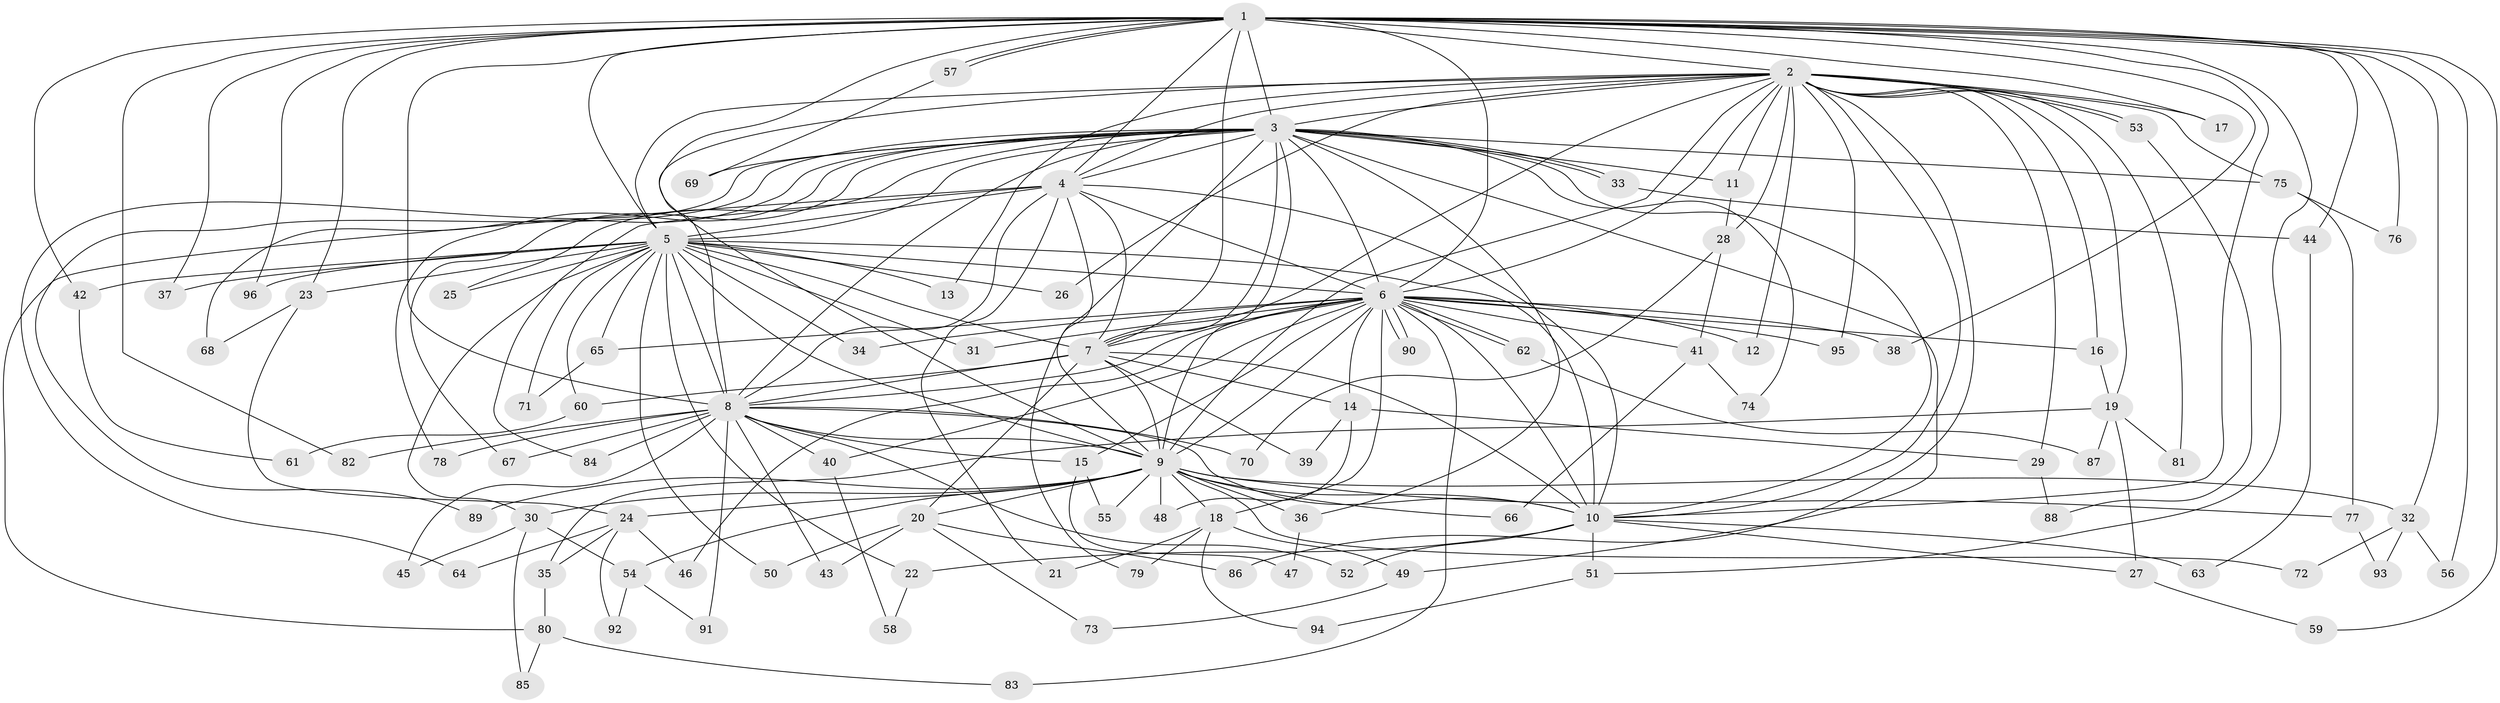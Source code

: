 // Generated by graph-tools (version 1.1) at 2025/43/03/09/25 04:43:44]
// undirected, 96 vertices, 217 edges
graph export_dot {
graph [start="1"]
  node [color=gray90,style=filled];
  1;
  2;
  3;
  4;
  5;
  6;
  7;
  8;
  9;
  10;
  11;
  12;
  13;
  14;
  15;
  16;
  17;
  18;
  19;
  20;
  21;
  22;
  23;
  24;
  25;
  26;
  27;
  28;
  29;
  30;
  31;
  32;
  33;
  34;
  35;
  36;
  37;
  38;
  39;
  40;
  41;
  42;
  43;
  44;
  45;
  46;
  47;
  48;
  49;
  50;
  51;
  52;
  53;
  54;
  55;
  56;
  57;
  58;
  59;
  60;
  61;
  62;
  63;
  64;
  65;
  66;
  67;
  68;
  69;
  70;
  71;
  72;
  73;
  74;
  75;
  76;
  77;
  78;
  79;
  80;
  81;
  82;
  83;
  84;
  85;
  86;
  87;
  88;
  89;
  90;
  91;
  92;
  93;
  94;
  95;
  96;
  1 -- 2;
  1 -- 3;
  1 -- 4;
  1 -- 5;
  1 -- 6;
  1 -- 7;
  1 -- 8;
  1 -- 9;
  1 -- 10;
  1 -- 17;
  1 -- 23;
  1 -- 32;
  1 -- 37;
  1 -- 38;
  1 -- 42;
  1 -- 44;
  1 -- 51;
  1 -- 56;
  1 -- 57;
  1 -- 57;
  1 -- 59;
  1 -- 76;
  1 -- 82;
  1 -- 96;
  2 -- 3;
  2 -- 4;
  2 -- 5;
  2 -- 6;
  2 -- 7;
  2 -- 8;
  2 -- 9;
  2 -- 10;
  2 -- 11;
  2 -- 12;
  2 -- 13;
  2 -- 16;
  2 -- 17;
  2 -- 19;
  2 -- 26;
  2 -- 28;
  2 -- 29;
  2 -- 53;
  2 -- 53;
  2 -- 75;
  2 -- 81;
  2 -- 86;
  2 -- 95;
  3 -- 4;
  3 -- 5;
  3 -- 6;
  3 -- 7;
  3 -- 8;
  3 -- 9;
  3 -- 10;
  3 -- 11;
  3 -- 25;
  3 -- 33;
  3 -- 33;
  3 -- 36;
  3 -- 49;
  3 -- 64;
  3 -- 67;
  3 -- 68;
  3 -- 69;
  3 -- 74;
  3 -- 75;
  3 -- 78;
  3 -- 79;
  3 -- 89;
  4 -- 5;
  4 -- 6;
  4 -- 7;
  4 -- 8;
  4 -- 9;
  4 -- 10;
  4 -- 21;
  4 -- 80;
  4 -- 84;
  5 -- 6;
  5 -- 7;
  5 -- 8;
  5 -- 9;
  5 -- 10;
  5 -- 13;
  5 -- 22;
  5 -- 23;
  5 -- 25;
  5 -- 26;
  5 -- 30;
  5 -- 31;
  5 -- 34;
  5 -- 37;
  5 -- 42;
  5 -- 50;
  5 -- 60;
  5 -- 65;
  5 -- 71;
  5 -- 96;
  6 -- 7;
  6 -- 8;
  6 -- 9;
  6 -- 10;
  6 -- 12;
  6 -- 14;
  6 -- 15;
  6 -- 16;
  6 -- 18;
  6 -- 31;
  6 -- 34;
  6 -- 38;
  6 -- 40;
  6 -- 41;
  6 -- 46;
  6 -- 62;
  6 -- 62;
  6 -- 65;
  6 -- 83;
  6 -- 90;
  6 -- 90;
  6 -- 95;
  7 -- 8;
  7 -- 9;
  7 -- 10;
  7 -- 14;
  7 -- 20;
  7 -- 39;
  7 -- 60;
  8 -- 9;
  8 -- 10;
  8 -- 15;
  8 -- 40;
  8 -- 43;
  8 -- 45;
  8 -- 52;
  8 -- 67;
  8 -- 70;
  8 -- 78;
  8 -- 82;
  8 -- 84;
  8 -- 91;
  9 -- 10;
  9 -- 18;
  9 -- 20;
  9 -- 24;
  9 -- 30;
  9 -- 32;
  9 -- 36;
  9 -- 48;
  9 -- 54;
  9 -- 55;
  9 -- 66;
  9 -- 72;
  9 -- 77;
  9 -- 89;
  10 -- 22;
  10 -- 27;
  10 -- 51;
  10 -- 52;
  10 -- 63;
  11 -- 28;
  14 -- 29;
  14 -- 39;
  14 -- 48;
  15 -- 47;
  15 -- 55;
  16 -- 19;
  18 -- 21;
  18 -- 49;
  18 -- 79;
  18 -- 94;
  19 -- 27;
  19 -- 35;
  19 -- 81;
  19 -- 87;
  20 -- 43;
  20 -- 50;
  20 -- 73;
  20 -- 86;
  22 -- 58;
  23 -- 24;
  23 -- 68;
  24 -- 35;
  24 -- 46;
  24 -- 64;
  24 -- 92;
  27 -- 59;
  28 -- 41;
  28 -- 70;
  29 -- 88;
  30 -- 45;
  30 -- 54;
  30 -- 85;
  32 -- 56;
  32 -- 72;
  32 -- 93;
  33 -- 44;
  35 -- 80;
  36 -- 47;
  40 -- 58;
  41 -- 66;
  41 -- 74;
  42 -- 61;
  44 -- 63;
  49 -- 73;
  51 -- 94;
  53 -- 88;
  54 -- 91;
  54 -- 92;
  57 -- 69;
  60 -- 61;
  62 -- 87;
  65 -- 71;
  75 -- 76;
  75 -- 77;
  77 -- 93;
  80 -- 83;
  80 -- 85;
}
